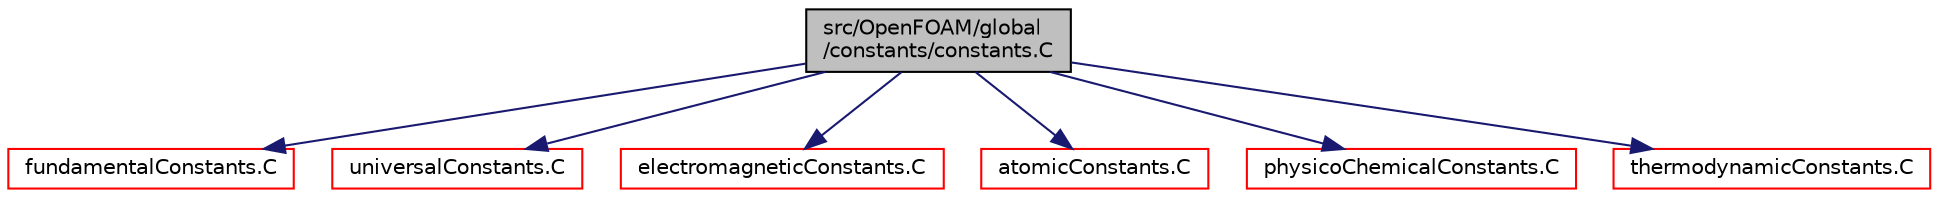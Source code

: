 digraph "src/OpenFOAM/global/constants/constants.C"
{
  bgcolor="transparent";
  edge [fontname="Helvetica",fontsize="10",labelfontname="Helvetica",labelfontsize="10"];
  node [fontname="Helvetica",fontsize="10",shape=record];
  Node1 [label="src/OpenFOAM/global\l/constants/constants.C",height=0.2,width=0.4,color="black", fillcolor="grey75", style="filled", fontcolor="black"];
  Node1 -> Node2 [color="midnightblue",fontsize="10",style="solid",fontname="Helvetica"];
  Node2 [label="fundamentalConstants.C",height=0.2,width=0.4,color="red",URL="$a08284.html",tooltip="Fundamental dimensioned constants. "];
  Node1 -> Node3 [color="midnightblue",fontsize="10",style="solid",fontname="Helvetica"];
  Node3 [label="universalConstants.C",height=0.2,width=0.4,color="red",URL="$a08291.html"];
  Node1 -> Node4 [color="midnightblue",fontsize="10",style="solid",fontname="Helvetica"];
  Node4 [label="electromagneticConstants.C",height=0.2,width=0.4,color="red",URL="$a08282.html"];
  Node1 -> Node5 [color="midnightblue",fontsize="10",style="solid",fontname="Helvetica"];
  Node5 [label="atomicConstants.C",height=0.2,width=0.4,color="red",URL="$a08276.html"];
  Node1 -> Node6 [color="midnightblue",fontsize="10",style="solid",fontname="Helvetica"];
  Node6 [label="physicoChemicalConstants.C",height=0.2,width=0.4,color="red",URL="$a08287.html"];
  Node1 -> Node7 [color="midnightblue",fontsize="10",style="solid",fontname="Helvetica"];
  Node7 [label="thermodynamicConstants.C",height=0.2,width=0.4,color="red",URL="$a08289.html"];
}
